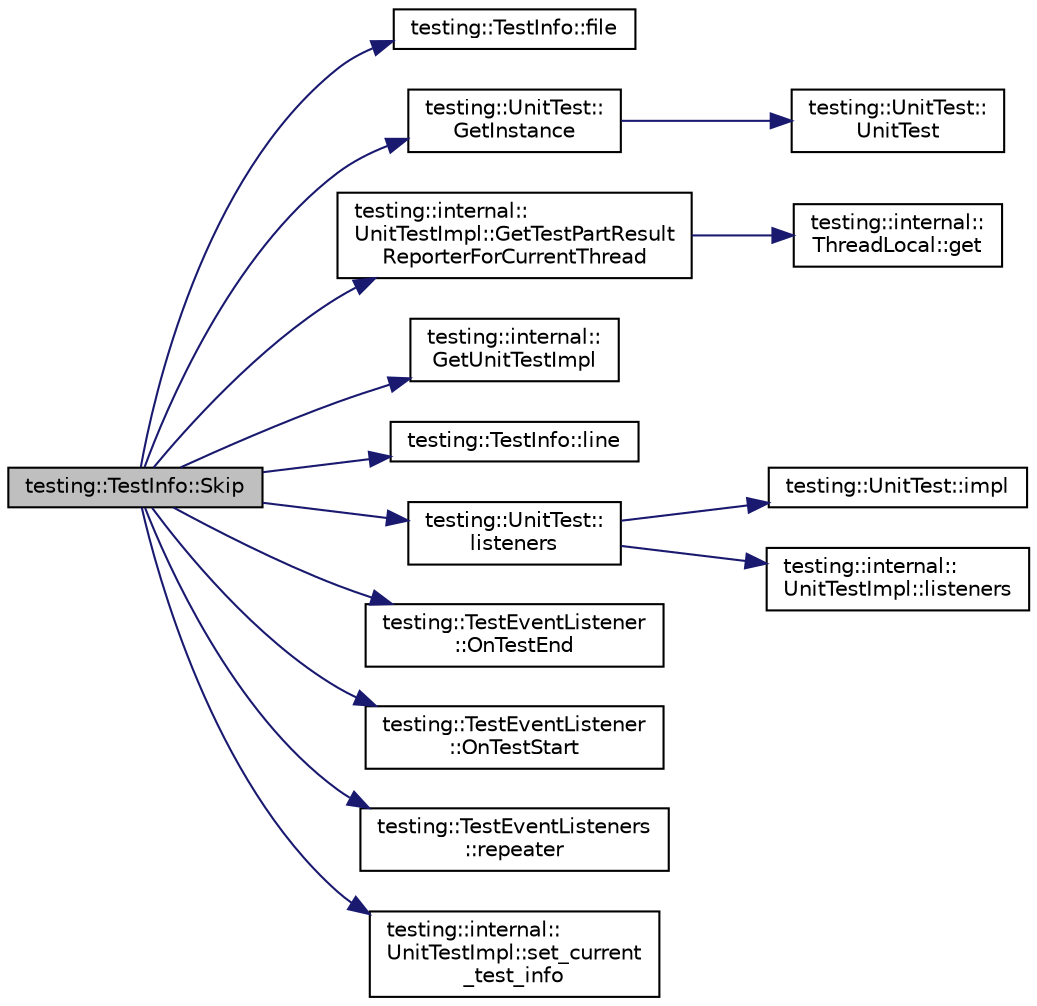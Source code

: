 digraph "testing::TestInfo::Skip"
{
 // LATEX_PDF_SIZE
  bgcolor="transparent";
  edge [fontname="Helvetica",fontsize="10",labelfontname="Helvetica",labelfontsize="10"];
  node [fontname="Helvetica",fontsize="10",shape=record];
  rankdir="LR";
  Node1 [label="testing::TestInfo::Skip",height=0.2,width=0.4,color="black", fillcolor="grey75", style="filled", fontcolor="black",tooltip=" "];
  Node1 -> Node2 [color="midnightblue",fontsize="10",style="solid",fontname="Helvetica"];
  Node2 [label="testing::TestInfo::file",height=0.2,width=0.4,color="black",URL="$classtesting_1_1TestInfo.html#a9b74d79cf618ce5bb0d0b1da75ee8b35",tooltip=" "];
  Node1 -> Node3 [color="midnightblue",fontsize="10",style="solid",fontname="Helvetica"];
  Node3 [label="testing::UnitTest::\lGetInstance",height=0.2,width=0.4,color="black",URL="$classtesting_1_1UnitTest.html#a24192400b70b3b946746954e9574fb8e",tooltip=" "];
  Node3 -> Node4 [color="midnightblue",fontsize="10",style="solid",fontname="Helvetica"];
  Node4 [label="testing::UnitTest::\lUnitTest",height=0.2,width=0.4,color="black",URL="$classtesting_1_1UnitTest.html#a5e646d37f980429c310af696c8775f5c",tooltip=" "];
  Node1 -> Node5 [color="midnightblue",fontsize="10",style="solid",fontname="Helvetica"];
  Node5 [label="testing::internal::\lUnitTestImpl::GetTestPartResult\lReporterForCurrentThread",height=0.2,width=0.4,color="black",URL="$classtesting_1_1internal_1_1UnitTestImpl.html#a5fb3dd8bc839e10b62eba07790704132",tooltip=" "];
  Node5 -> Node6 [color="midnightblue",fontsize="10",style="solid",fontname="Helvetica"];
  Node6 [label="testing::internal::\lThreadLocal::get",height=0.2,width=0.4,color="black",URL="$classtesting_1_1internal_1_1ThreadLocal.html#ac56aeb97991824979bf192c63d1466f8",tooltip=" "];
  Node1 -> Node7 [color="midnightblue",fontsize="10",style="solid",fontname="Helvetica"];
  Node7 [label="testing::internal::\lGetUnitTestImpl",height=0.2,width=0.4,color="black",URL="$namespacetesting_1_1internal.html#a9bd0caf5d16512de38b39599c13ee634",tooltip=" "];
  Node1 -> Node8 [color="midnightblue",fontsize="10",style="solid",fontname="Helvetica"];
  Node8 [label="testing::TestInfo::line",height=0.2,width=0.4,color="black",URL="$classtesting_1_1TestInfo.html#af5931cfc594b5d660c56b3c61c41ea13",tooltip=" "];
  Node1 -> Node9 [color="midnightblue",fontsize="10",style="solid",fontname="Helvetica"];
  Node9 [label="testing::UnitTest::\llisteners",height=0.2,width=0.4,color="black",URL="$classtesting_1_1UnitTest.html#aac10085cf7c0d1751306db10cdd953cb",tooltip=" "];
  Node9 -> Node10 [color="midnightblue",fontsize="10",style="solid",fontname="Helvetica"];
  Node10 [label="testing::UnitTest::impl",height=0.2,width=0.4,color="black",URL="$classtesting_1_1UnitTest.html#a4df5d11a58affb337d7fa62eaa07690e",tooltip=" "];
  Node9 -> Node11 [color="midnightblue",fontsize="10",style="solid",fontname="Helvetica"];
  Node11 [label="testing::internal::\lUnitTestImpl::listeners",height=0.2,width=0.4,color="black",URL="$classtesting_1_1internal_1_1UnitTestImpl.html#a67211f8475936f88d0e4d30f841c0da4",tooltip=" "];
  Node1 -> Node12 [color="midnightblue",fontsize="10",style="solid",fontname="Helvetica"];
  Node12 [label="testing::TestEventListener\l::OnTestEnd",height=0.2,width=0.4,color="black",URL="$classtesting_1_1TestEventListener.html#abb1c44525ef038500608b5dc2f17099b",tooltip=" "];
  Node1 -> Node13 [color="midnightblue",fontsize="10",style="solid",fontname="Helvetica"];
  Node13 [label="testing::TestEventListener\l::OnTestStart",height=0.2,width=0.4,color="black",URL="$classtesting_1_1TestEventListener.html#ab4f6a0ca16ae75daf385b3b5914e1048",tooltip=" "];
  Node1 -> Node14 [color="midnightblue",fontsize="10",style="solid",fontname="Helvetica"];
  Node14 [label="testing::TestEventListeners\l::repeater",height=0.2,width=0.4,color="black",URL="$classtesting_1_1TestEventListeners.html#ad28af964081553de465fbfc1c5a46650",tooltip=" "];
  Node1 -> Node15 [color="midnightblue",fontsize="10",style="solid",fontname="Helvetica"];
  Node15 [label="testing::internal::\lUnitTestImpl::set_current\l_test_info",height=0.2,width=0.4,color="black",URL="$classtesting_1_1internal_1_1UnitTestImpl.html#ab72211c99ce4427dfb472d6ecea62989",tooltip=" "];
}
